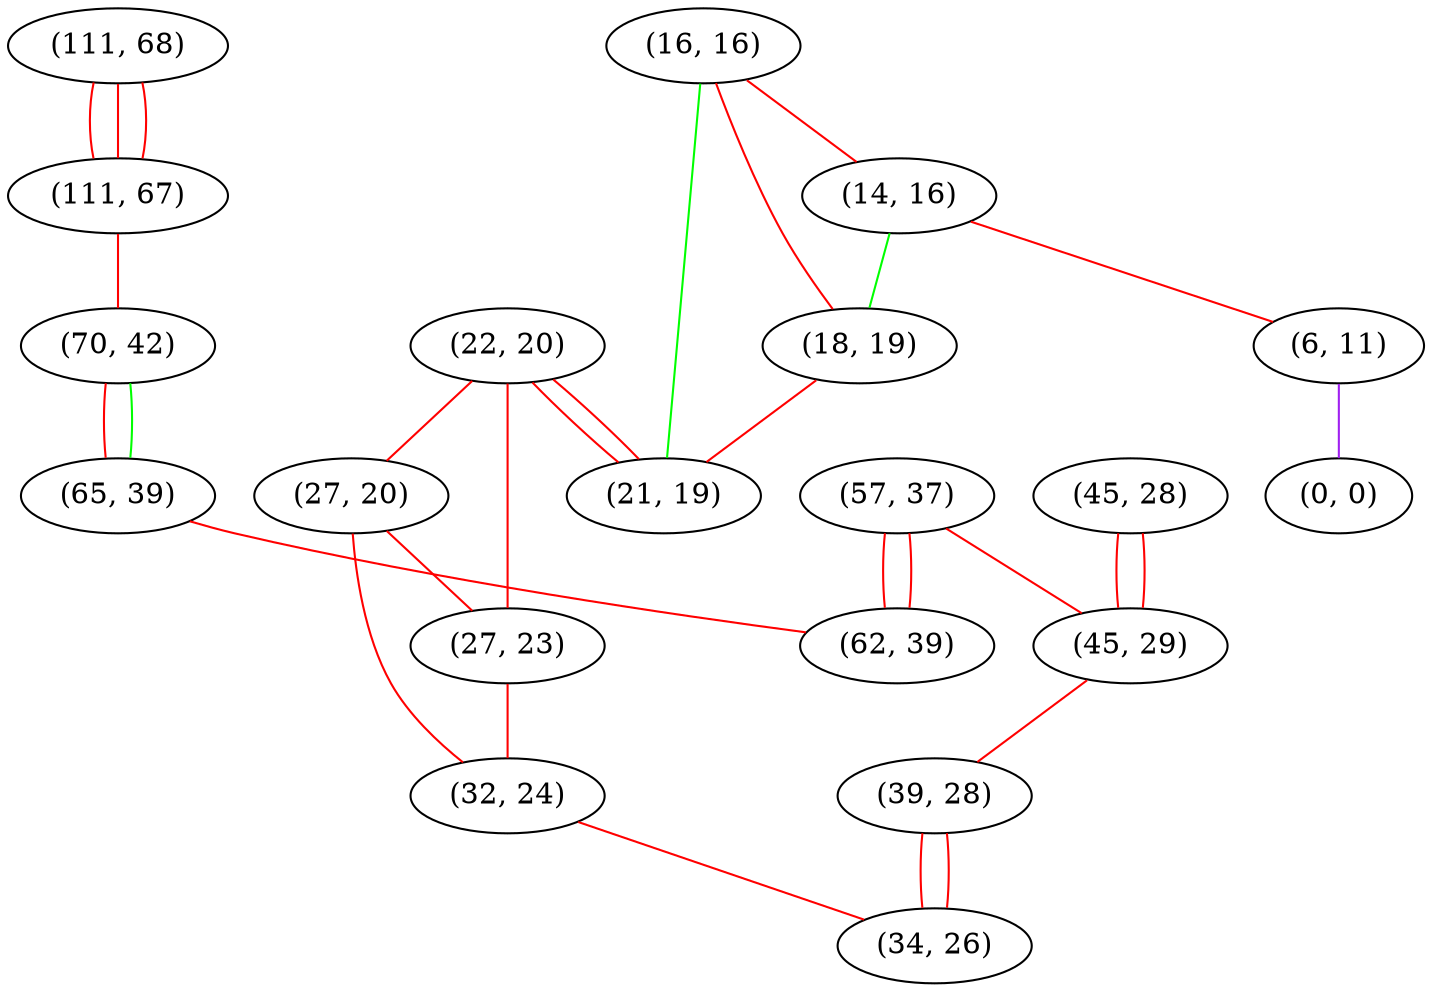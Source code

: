 graph "" {
"(22, 20)";
"(16, 16)";
"(27, 20)";
"(14, 16)";
"(27, 23)";
"(6, 11)";
"(57, 37)";
"(32, 24)";
"(0, 0)";
"(111, 68)";
"(45, 28)";
"(111, 67)";
"(18, 19)";
"(45, 29)";
"(70, 42)";
"(65, 39)";
"(39, 28)";
"(34, 26)";
"(62, 39)";
"(21, 19)";
"(22, 20)" -- "(27, 23)"  [color=red, key=0, weight=1];
"(22, 20)" -- "(27, 20)"  [color=red, key=0, weight=1];
"(22, 20)" -- "(21, 19)"  [color=red, key=0, weight=1];
"(22, 20)" -- "(21, 19)"  [color=red, key=1, weight=1];
"(16, 16)" -- "(18, 19)"  [color=red, key=0, weight=1];
"(16, 16)" -- "(14, 16)"  [color=red, key=0, weight=1];
"(16, 16)" -- "(21, 19)"  [color=green, key=0, weight=2];
"(27, 20)" -- "(32, 24)"  [color=red, key=0, weight=1];
"(27, 20)" -- "(27, 23)"  [color=red, key=0, weight=1];
"(14, 16)" -- "(6, 11)"  [color=red, key=0, weight=1];
"(14, 16)" -- "(18, 19)"  [color=green, key=0, weight=2];
"(27, 23)" -- "(32, 24)"  [color=red, key=0, weight=1];
"(6, 11)" -- "(0, 0)"  [color=purple, key=0, weight=4];
"(57, 37)" -- "(62, 39)"  [color=red, key=0, weight=1];
"(57, 37)" -- "(62, 39)"  [color=red, key=1, weight=1];
"(57, 37)" -- "(45, 29)"  [color=red, key=0, weight=1];
"(32, 24)" -- "(34, 26)"  [color=red, key=0, weight=1];
"(111, 68)" -- "(111, 67)"  [color=red, key=0, weight=1];
"(111, 68)" -- "(111, 67)"  [color=red, key=1, weight=1];
"(111, 68)" -- "(111, 67)"  [color=red, key=2, weight=1];
"(45, 28)" -- "(45, 29)"  [color=red, key=0, weight=1];
"(45, 28)" -- "(45, 29)"  [color=red, key=1, weight=1];
"(111, 67)" -- "(70, 42)"  [color=red, key=0, weight=1];
"(18, 19)" -- "(21, 19)"  [color=red, key=0, weight=1];
"(45, 29)" -- "(39, 28)"  [color=red, key=0, weight=1];
"(70, 42)" -- "(65, 39)"  [color=red, key=0, weight=1];
"(70, 42)" -- "(65, 39)"  [color=green, key=1, weight=2];
"(65, 39)" -- "(62, 39)"  [color=red, key=0, weight=1];
"(39, 28)" -- "(34, 26)"  [color=red, key=0, weight=1];
"(39, 28)" -- "(34, 26)"  [color=red, key=1, weight=1];
}

